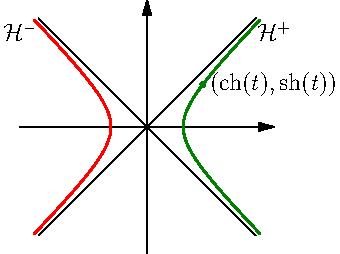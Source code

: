 size(6cm);
import graph;

real ch(real t) {return (exp(t)+exp(-t))/2;}
real sh(real t) {return (exp(t)-exp(-t))/2;}

guide courb1 = graph(ch, sh ,-1.8 , 1.8);
guide courb2 = xscale(-1)*courb1;


axes((-3.5,-3.5),(3.5,3.5),Arrow);

draw(courb1,deepgreen+1);
draw(courb2,red+1);

draw((-3,-3)--(3,3));
draw((-3,3)--(3,-3));

dot((ch(1),sh(1)),deepgreen +3);
label("$(\mathop{\mathrm{ch}}(t),\mathop{\mathrm{sh}}(t))$",(ch(1),sh(1)),E);

label("$\mathcal{H}^+$", (ch(1.7),sh(1.7)),E);
label("$\mathcal{H}^-$", (-ch(1.7),sh(1.7)),W);